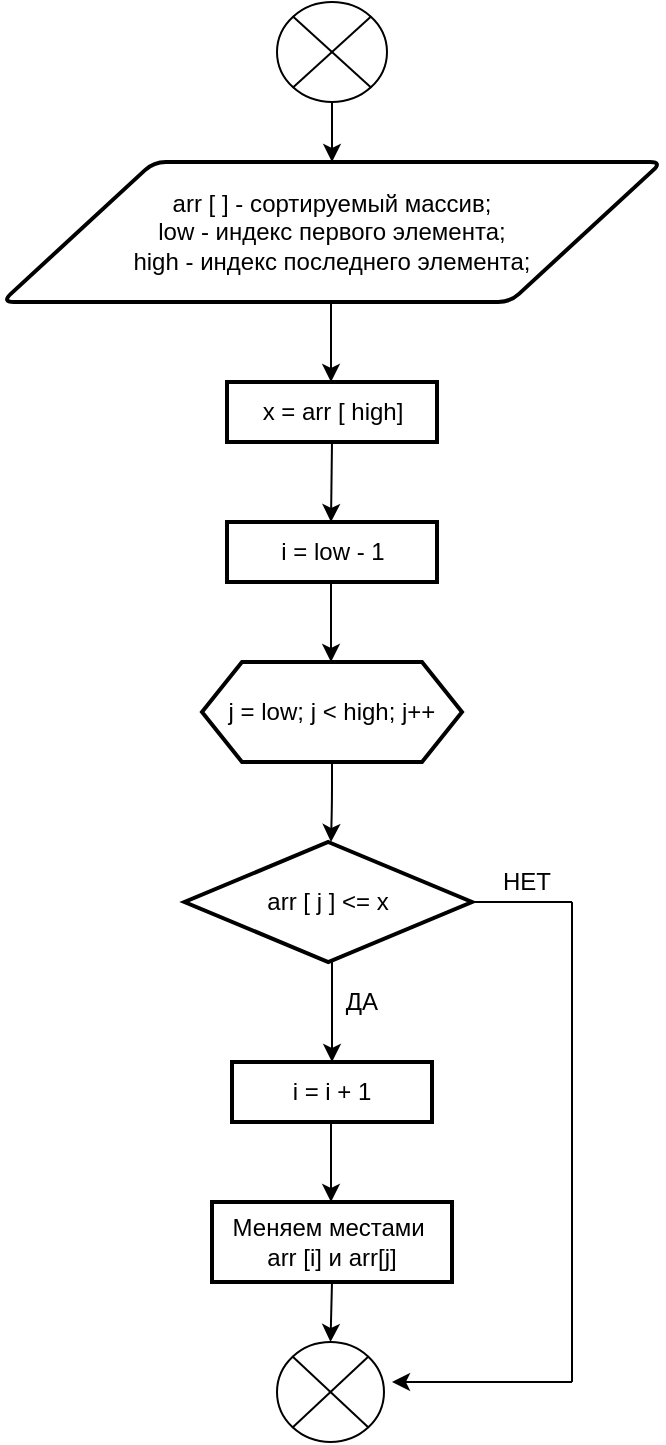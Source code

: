 <mxfile version="14.1.7" type="device"><diagram id="C5RBs43oDa-KdzZeNtuy" name="Page-1"><mxGraphModel dx="946" dy="570" grid="1" gridSize="10" guides="1" tooltips="1" connect="1" arrows="1" fold="1" page="1" pageScale="1" pageWidth="827" pageHeight="1169" math="0" shadow="0"><root><mxCell id="WIyWlLk6GJQsqaUBKTNV-0"/><mxCell id="WIyWlLk6GJQsqaUBKTNV-1" parent="WIyWlLk6GJQsqaUBKTNV-0"/><mxCell id="yHCZPSNmpcIe7MFydrbO-4" style="edgeStyle=orthogonalEdgeStyle;rounded=0;orthogonalLoop=1;jettySize=auto;html=1;exitX=0.5;exitY=1;exitDx=0;exitDy=0;exitPerimeter=0;entryX=0.5;entryY=0;entryDx=0;entryDy=0;" edge="1" parent="WIyWlLk6GJQsqaUBKTNV-1" source="yHCZPSNmpcIe7MFydrbO-2"><mxGeometry relative="1" as="geometry"><mxPoint x="220" y="80" as="targetPoint"/></mxGeometry></mxCell><mxCell id="yHCZPSNmpcIe7MFydrbO-2" value="" style="verticalLabelPosition=bottom;verticalAlign=top;html=1;shape=mxgraph.flowchart.or;" vertex="1" parent="WIyWlLk6GJQsqaUBKTNV-1"><mxGeometry x="192.5" width="55" height="50" as="geometry"/></mxCell><mxCell id="yHCZPSNmpcIe7MFydrbO-5" value="arr [ ] - сортируемый массив;&lt;br&gt;low - индекс первого элемента;&lt;br&gt;high - индекс последнего элемента;" style="shape=parallelogram;html=1;strokeWidth=2;perimeter=parallelogramPerimeter;whiteSpace=wrap;rounded=1;arcSize=12;size=0.23;" vertex="1" parent="WIyWlLk6GJQsqaUBKTNV-1"><mxGeometry x="55" y="80" width="330" height="70" as="geometry"/></mxCell><mxCell id="yHCZPSNmpcIe7MFydrbO-14" value="x = arr [ high]" style="rounded=0;whiteSpace=wrap;html=1;strokeWidth=2;" vertex="1" parent="WIyWlLk6GJQsqaUBKTNV-1"><mxGeometry x="167.5" y="190" width="105" height="30" as="geometry"/></mxCell><mxCell id="yHCZPSNmpcIe7MFydrbO-16" value="i = low - 1" style="rounded=0;whiteSpace=wrap;html=1;strokeWidth=2;" vertex="1" parent="WIyWlLk6GJQsqaUBKTNV-1"><mxGeometry x="167.5" y="260" width="105" height="30" as="geometry"/></mxCell><mxCell id="yHCZPSNmpcIe7MFydrbO-18" value="j = low; j &amp;lt; high; j++" style="shape=hexagon;perimeter=hexagonPerimeter2;whiteSpace=wrap;html=1;fixedSize=1;strokeWidth=2;" vertex="1" parent="WIyWlLk6GJQsqaUBKTNV-1"><mxGeometry x="155" y="330" width="130" height="50" as="geometry"/></mxCell><mxCell id="yHCZPSNmpcIe7MFydrbO-22" value="" style="endArrow=classic;html=1;" edge="1" parent="WIyWlLk6GJQsqaUBKTNV-1"><mxGeometry width="50" height="50" relative="1" as="geometry"><mxPoint x="219.5" y="150" as="sourcePoint"/><mxPoint x="219.5" y="190" as="targetPoint"/></mxGeometry></mxCell><mxCell id="yHCZPSNmpcIe7MFydrbO-23" value="" style="endArrow=classic;html=1;" edge="1" parent="WIyWlLk6GJQsqaUBKTNV-1"><mxGeometry width="50" height="50" relative="1" as="geometry"><mxPoint x="220" y="220" as="sourcePoint"/><mxPoint x="219.5" y="260" as="targetPoint"/></mxGeometry></mxCell><mxCell id="yHCZPSNmpcIe7MFydrbO-24" value="" style="endArrow=classic;html=1;" edge="1" parent="WIyWlLk6GJQsqaUBKTNV-1"><mxGeometry width="50" height="50" relative="1" as="geometry"><mxPoint x="219.5" y="290" as="sourcePoint"/><mxPoint x="219.5" y="330" as="targetPoint"/></mxGeometry></mxCell><mxCell id="yHCZPSNmpcIe7MFydrbO-25" value="" style="endArrow=classic;html=1;" edge="1" parent="WIyWlLk6GJQsqaUBKTNV-1"><mxGeometry width="50" height="50" relative="1" as="geometry"><mxPoint x="220" y="380" as="sourcePoint"/><mxPoint x="219.5" y="420" as="targetPoint"/><Array as="points"><mxPoint x="220" y="400"/></Array></mxGeometry></mxCell><mxCell id="yHCZPSNmpcIe7MFydrbO-26" value="arr [ j ] &amp;lt;= x" style="rhombus;whiteSpace=wrap;html=1;strokeWidth=2;" vertex="1" parent="WIyWlLk6GJQsqaUBKTNV-1"><mxGeometry x="146.25" y="420" width="143.75" height="60" as="geometry"/></mxCell><mxCell id="yHCZPSNmpcIe7MFydrbO-27" value="" style="endArrow=classic;html=1;" edge="1" parent="WIyWlLk6GJQsqaUBKTNV-1"><mxGeometry width="50" height="50" relative="1" as="geometry"><mxPoint x="220" y="510" as="sourcePoint"/><mxPoint x="220" y="530" as="targetPoint"/><Array as="points"><mxPoint x="220" y="510"/></Array></mxGeometry></mxCell><mxCell id="yHCZPSNmpcIe7MFydrbO-30" value="" style="endArrow=none;html=1;" edge="1" parent="WIyWlLk6GJQsqaUBKTNV-1"><mxGeometry width="50" height="50" relative="1" as="geometry"><mxPoint x="220" y="520" as="sourcePoint"/><mxPoint x="220" y="480" as="targetPoint"/><Array as="points"><mxPoint x="220" y="530"/></Array></mxGeometry></mxCell><mxCell id="yHCZPSNmpcIe7MFydrbO-32" value="" style="endArrow=none;html=1;" edge="1" parent="WIyWlLk6GJQsqaUBKTNV-1"><mxGeometry width="50" height="50" relative="1" as="geometry"><mxPoint x="219.5" y="480" as="sourcePoint"/><mxPoint x="219.5" y="480" as="targetPoint"/><Array as="points"/></mxGeometry></mxCell><mxCell id="yHCZPSNmpcIe7MFydrbO-33" value="ДА" style="text;html=1;strokeColor=none;fillColor=none;align=center;verticalAlign=middle;whiteSpace=wrap;rounded=0;" vertex="1" parent="WIyWlLk6GJQsqaUBKTNV-1"><mxGeometry x="200" y="490" width="70" height="20" as="geometry"/></mxCell><mxCell id="yHCZPSNmpcIe7MFydrbO-34" value="i = i + 1" style="rounded=0;whiteSpace=wrap;html=1;strokeWidth=2;" vertex="1" parent="WIyWlLk6GJQsqaUBKTNV-1"><mxGeometry x="170" y="530" width="100" height="30" as="geometry"/></mxCell><mxCell id="yHCZPSNmpcIe7MFydrbO-35" value="" style="endArrow=classic;html=1;" edge="1" parent="WIyWlLk6GJQsqaUBKTNV-1"><mxGeometry width="50" height="50" relative="1" as="geometry"><mxPoint x="219.5" y="560" as="sourcePoint"/><mxPoint x="219.5" y="600" as="targetPoint"/></mxGeometry></mxCell><mxCell id="yHCZPSNmpcIe7MFydrbO-40" style="edgeStyle=orthogonalEdgeStyle;rounded=0;orthogonalLoop=1;jettySize=auto;html=1;exitX=0.5;exitY=1;exitDx=0;exitDy=0;entryX=0.5;entryY=0;entryDx=0;entryDy=0;entryPerimeter=0;" edge="1" parent="WIyWlLk6GJQsqaUBKTNV-1" source="yHCZPSNmpcIe7MFydrbO-36" target="yHCZPSNmpcIe7MFydrbO-37"><mxGeometry relative="1" as="geometry"/></mxCell><mxCell id="yHCZPSNmpcIe7MFydrbO-36" value="Меняем местами&amp;nbsp;&lt;br&gt;arr [i] и arr[j]" style="rounded=0;whiteSpace=wrap;html=1;strokeWidth=2;" vertex="1" parent="WIyWlLk6GJQsqaUBKTNV-1"><mxGeometry x="160" y="600" width="120" height="40" as="geometry"/></mxCell><mxCell id="yHCZPSNmpcIe7MFydrbO-37" value="" style="verticalLabelPosition=bottom;verticalAlign=top;html=1;shape=mxgraph.flowchart.or;strokeWidth=1;" vertex="1" parent="WIyWlLk6GJQsqaUBKTNV-1"><mxGeometry x="192.5" y="670" width="53.5" height="50" as="geometry"/></mxCell><mxCell id="yHCZPSNmpcIe7MFydrbO-47" value="" style="endArrow=none;html=1;" edge="1" parent="WIyWlLk6GJQsqaUBKTNV-1"><mxGeometry width="50" height="50" relative="1" as="geometry"><mxPoint x="290" y="450" as="sourcePoint"/><mxPoint x="340" y="450" as="targetPoint"/></mxGeometry></mxCell><mxCell id="yHCZPSNmpcIe7MFydrbO-48" value="" style="endArrow=none;html=1;" edge="1" parent="WIyWlLk6GJQsqaUBKTNV-1"><mxGeometry width="50" height="50" relative="1" as="geometry"><mxPoint x="340" y="690" as="sourcePoint"/><mxPoint x="340" y="450" as="targetPoint"/></mxGeometry></mxCell><mxCell id="yHCZPSNmpcIe7MFydrbO-49" value="" style="endArrow=classic;html=1;" edge="1" parent="WIyWlLk6GJQsqaUBKTNV-1"><mxGeometry width="50" height="50" relative="1" as="geometry"><mxPoint x="340" y="690" as="sourcePoint"/><mxPoint x="250" y="690" as="targetPoint"/></mxGeometry></mxCell><mxCell id="yHCZPSNmpcIe7MFydrbO-50" value="НЕТ" style="text;html=1;strokeColor=none;fillColor=none;align=center;verticalAlign=middle;whiteSpace=wrap;rounded=0;" vertex="1" parent="WIyWlLk6GJQsqaUBKTNV-1"><mxGeometry x="290" y="430" width="55" height="20" as="geometry"/></mxCell></root></mxGraphModel></diagram></mxfile>